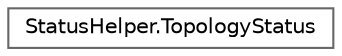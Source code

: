 digraph "Graphical Class Hierarchy"
{
 // LATEX_PDF_SIZE
  bgcolor="transparent";
  edge [fontname=Helvetica,fontsize=10,labelfontname=Helvetica,labelfontsize=10];
  node [fontname=Helvetica,fontsize=10,shape=box,height=0.2,width=0.4];
  rankdir="LR";
  Node0 [id="Node000000",label="StatusHelper.TopologyStatus",height=0.2,width=0.4,color="grey40", fillcolor="white", style="filled",URL="$enum_status_helper_1_1_topology_status.html",tooltip=" "];
}
